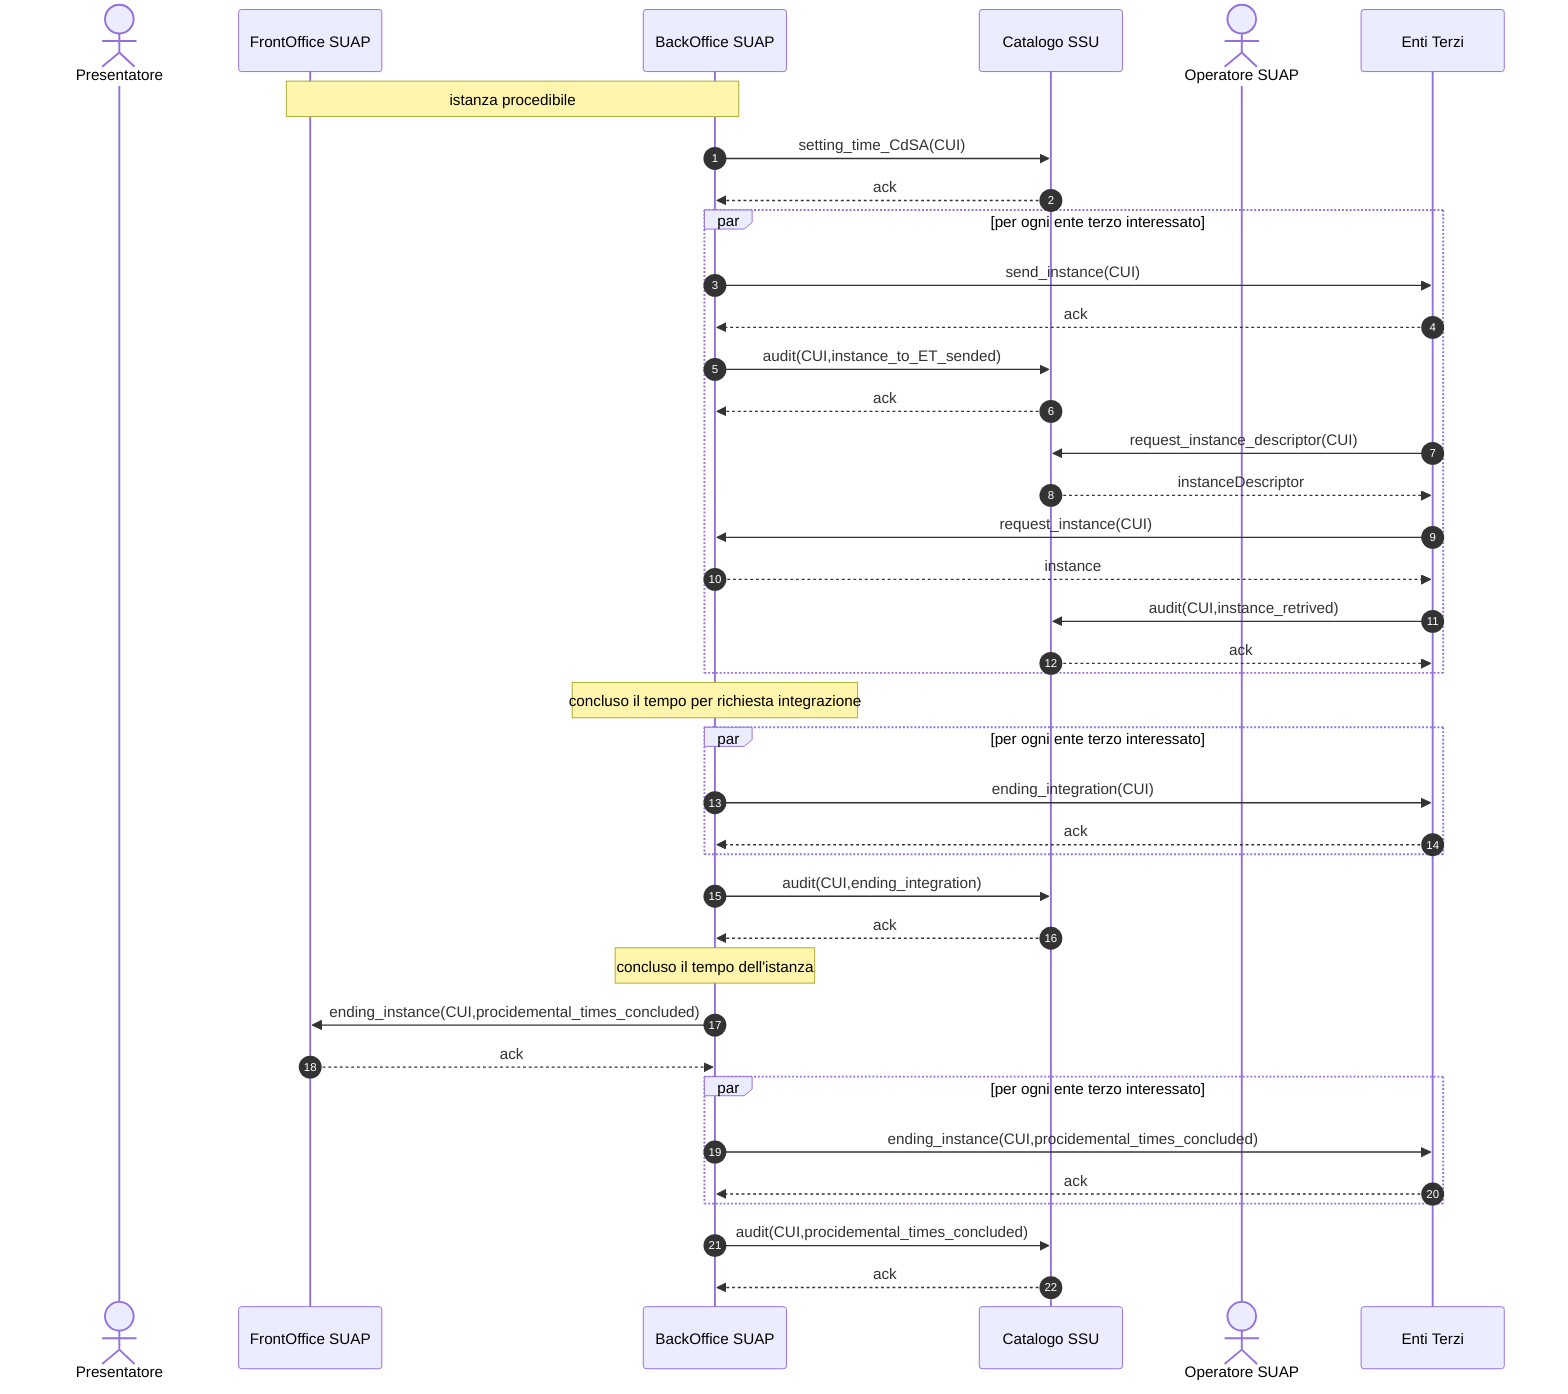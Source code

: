 sequenceDiagram
    autonumber

    actor P as Presentatore    
    participant F as FrontOffice SUAP
    participant B as BackOffice SUAP   
    participant C as Catalogo SSU 
    actor O as Operatore SUAP    
    participant E as Enti Terzi    

    Note over F,B: istanza procedibile

    B ->> C: setting_time_CdSA(CUI)
    C -->> B: ack




	par per ogni ente terzo interessato        
        B ->> E: send_instance(CUI)
        E -->> B: ack
        B ->> C: audit(CUI,instance_to_ET_sended)
        C -->> B: ack
        E ->> C: request_instance_descriptor(CUI)
        C -->> E: instanceDescriptor
        E ->> B: request_instance(CUI)
        B -->> E: instance
        E ->> C: audit(CUI,instance_retrived)
        C -->> E: ack
    end
	

    Note over B: concluso il tempo per richiesta integrazione
    par per ogni ente terzo interessato 
        B ->> E: ending_integration(CUI)
        E -->> B: ack
    end
        B ->> C: audit(CUI,ending_integration)
        C -->> B: ack
        
    Note over B: concluso il tempo dell'istanza 
    B ->> F: ending_instance(CUI,procidemental_times_concluded)
    F -->> B: ack            
    par per ogni ente terzo interessato
        B ->> E: ending_instance(CUI,procidemental_times_concluded)
        E -->> B: ack
    end
    B ->> C: audit(CUI,procidemental_times_concluded)
    C -->> B: ack